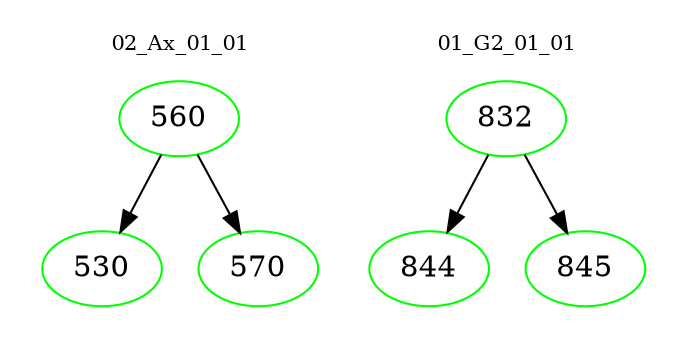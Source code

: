 digraph{
subgraph cluster_0 {
color = white
label = "02_Ax_01_01";
fontsize=10;
T0_560 [label="560", color="green"]
T0_560 -> T0_530 [color="black"]
T0_530 [label="530", color="green"]
T0_560 -> T0_570 [color="black"]
T0_570 [label="570", color="green"]
}
subgraph cluster_1 {
color = white
label = "01_G2_01_01";
fontsize=10;
T1_832 [label="832", color="green"]
T1_832 -> T1_844 [color="black"]
T1_844 [label="844", color="green"]
T1_832 -> T1_845 [color="black"]
T1_845 [label="845", color="green"]
}
}

